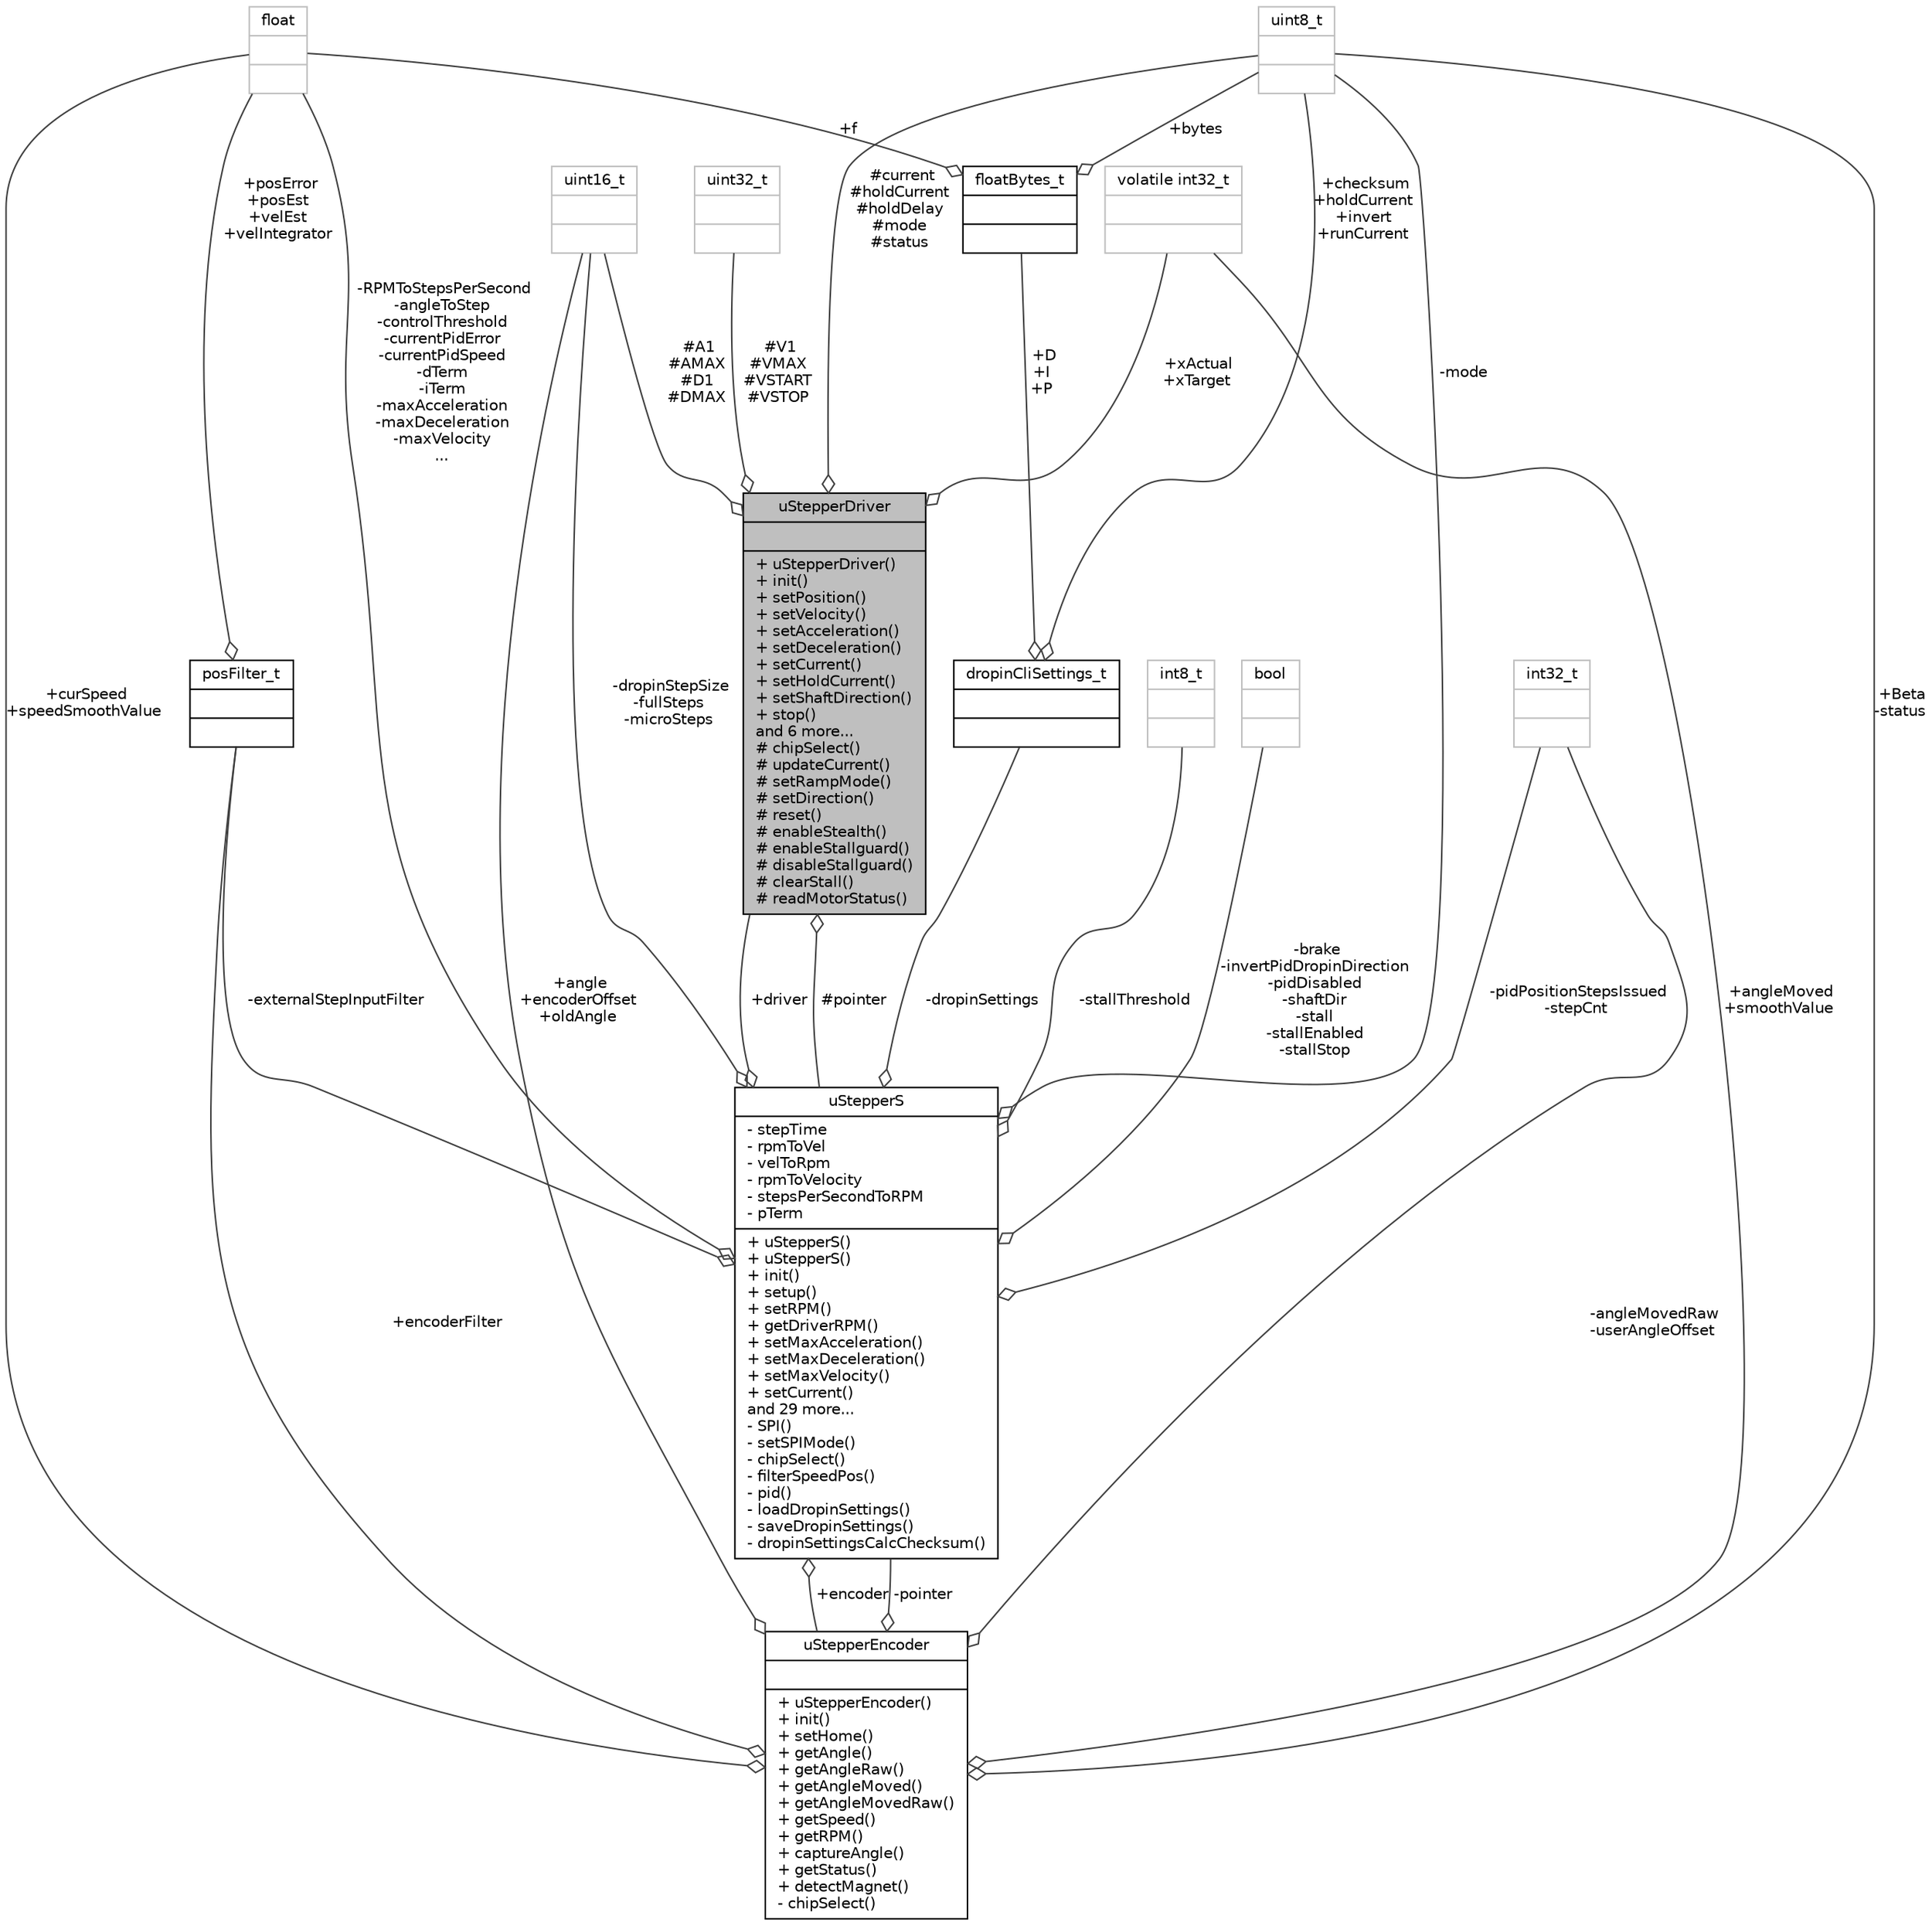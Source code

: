 digraph "uStepperDriver"
{
 // LATEX_PDF_SIZE
  edge [fontname="Helvetica",fontsize="10",labelfontname="Helvetica",labelfontsize="10"];
  node [fontname="Helvetica",fontsize="10",shape=record];
  Node1 [label="{uStepperDriver\n||+ uStepperDriver()\l+ init()\l+ setPosition()\l+ setVelocity()\l+ setAcceleration()\l+ setDeceleration()\l+ setCurrent()\l+ setHoldCurrent()\l+ setShaftDirection()\l+ stop()\land 6 more...\l# chipSelect()\l# updateCurrent()\l# setRampMode()\l# setDirection()\l# reset()\l# enableStealth()\l# enableStallguard()\l# disableStallguard()\l# clearStall()\l# readMotorStatus()\l}",height=0.2,width=0.4,color="black", fillcolor="grey75", style="filled", fontcolor="black",tooltip="Prototype of class for the TMC5130 Driver."];
  Node2 -> Node1 [color="grey25",fontsize="10",style="solid",label=" #pointer" ,arrowhead="odiamond",fontname="Helvetica"];
  Node2 [label="{uStepperS\n|- stepTime\l- rpmToVel\l- velToRpm\l- rpmToVelocity\l- stepsPerSecondToRPM\l- pTerm\l|+ uStepperS()\l+ uStepperS()\l+ init()\l+ setup()\l+ setRPM()\l+ getDriverRPM()\l+ setMaxAcceleration()\l+ setMaxDeceleration()\l+ setMaxVelocity()\l+ setCurrent()\land 29 more...\l- SPI()\l- setSPIMode()\l- chipSelect()\l- filterSpeedPos()\l- pid()\l- loadDropinSettings()\l- saveDropinSettings()\l- dropinSettingsCalcChecksum()\l}",height=0.2,width=0.4,color="black", fillcolor="white", style="filled",URL="$classuStepperS.html",tooltip="Prototype of class for accessing all features of the uStepper S in a single object."];
  Node3 -> Node2 [color="grey25",fontsize="10",style="solid",label=" -stallThreshold" ,arrowhead="odiamond",fontname="Helvetica"];
  Node3 [label="{int8_t\n||}",height=0.2,width=0.4,color="grey75", fillcolor="white", style="filled",tooltip=" "];
  Node4 -> Node2 [color="grey25",fontsize="10",style="solid",label=" +encoder" ,arrowhead="odiamond",fontname="Helvetica"];
  Node4 [label="{uStepperEncoder\n||+ uStepperEncoder()\l+ init()\l+ setHome()\l+ getAngle()\l+ getAngleRaw()\l+ getAngleMoved()\l+ getAngleMovedRaw()\l+ getSpeed()\l+ getRPM()\l+ captureAngle()\l+ getStatus()\l+ detectMagnet()\l- chipSelect()\l}",height=0.2,width=0.4,color="black", fillcolor="white", style="filled",URL="$classuStepperEncoder.html",tooltip="Prototype of class for the AEAT8800-Q24 encoder."];
  Node2 -> Node4 [color="grey25",fontsize="10",style="solid",label=" -pointer" ,arrowhead="odiamond",fontname="Helvetica"];
  Node5 -> Node4 [color="grey25",fontsize="10",style="solid",label=" +angle\n+encoderOffset\n+oldAngle" ,arrowhead="odiamond",fontname="Helvetica"];
  Node5 [label="{uint16_t\n||}",height=0.2,width=0.4,color="grey75", fillcolor="white", style="filled",tooltip=" "];
  Node6 -> Node4 [color="grey25",fontsize="10",style="solid",label=" +curSpeed\n+speedSmoothValue" ,arrowhead="odiamond",fontname="Helvetica"];
  Node6 [label="{float\n||}",height=0.2,width=0.4,color="grey75", fillcolor="white", style="filled",tooltip=" "];
  Node7 -> Node4 [color="grey25",fontsize="10",style="solid",label=" -angleMovedRaw\n-userAngleOffset" ,arrowhead="odiamond",fontname="Helvetica"];
  Node7 [label="{int32_t\n||}",height=0.2,width=0.4,color="grey75", fillcolor="white", style="filled",tooltip=" "];
  Node8 -> Node4 [color="grey25",fontsize="10",style="solid",label=" +angleMoved\n+smoothValue" ,arrowhead="odiamond",fontname="Helvetica"];
  Node8 [label="{volatile int32_t\n||}",height=0.2,width=0.4,color="grey75", fillcolor="white", style="filled",tooltip=" "];
  Node9 -> Node4 [color="grey25",fontsize="10",style="solid",label=" +Beta\n-status" ,arrowhead="odiamond",fontname="Helvetica"];
  Node9 [label="{uint8_t\n||}",height=0.2,width=0.4,color="grey75", fillcolor="white", style="filled",tooltip=" "];
  Node10 -> Node4 [color="grey25",fontsize="10",style="solid",label=" +encoderFilter" ,arrowhead="odiamond",fontname="Helvetica"];
  Node10 [label="{posFilter_t\n||}",height=0.2,width=0.4,color="black", fillcolor="white", style="filled",URL="$structposFilter__t.html",tooltip="Struct for encoder velocity estimator."];
  Node6 -> Node10 [color="grey25",fontsize="10",style="solid",label=" +posError\n+posEst\n+velEst\n+velIntegrator" ,arrowhead="odiamond",fontname="Helvetica"];
  Node5 -> Node2 [color="grey25",fontsize="10",style="solid",label=" -dropinStepSize\n-fullSteps\n-microSteps" ,arrowhead="odiamond",fontname="Helvetica"];
  Node6 -> Node2 [color="grey25",fontsize="10",style="solid",label=" -RPMToStepsPerSecond\n-angleToStep\n-controlThreshold\n-currentPidError\n-currentPidSpeed\n-dTerm\n-iTerm\n-maxAcceleration\n-maxDeceleration\n-maxVelocity\n..." ,arrowhead="odiamond",fontname="Helvetica"];
  Node7 -> Node2 [color="grey25",fontsize="10",style="solid",label=" -pidPositionStepsIssued\n-stepCnt" ,arrowhead="odiamond",fontname="Helvetica"];
  Node9 -> Node2 [color="grey25",fontsize="10",style="solid",label=" -mode" ,arrowhead="odiamond",fontname="Helvetica"];
  Node10 -> Node2 [color="grey25",fontsize="10",style="solid",label=" -externalStepInputFilter" ,arrowhead="odiamond",fontname="Helvetica"];
  Node11 -> Node2 [color="grey25",fontsize="10",style="solid",label=" -brake\n-invertPidDropinDirection\n-pidDisabled\n-shaftDir\n-stall\n-stallEnabled\n-stallStop" ,arrowhead="odiamond",fontname="Helvetica"];
  Node11 [label="{bool\n||}",height=0.2,width=0.4,color="grey75", fillcolor="white", style="filled",tooltip=" "];
  Node1 -> Node2 [color="grey25",fontsize="10",style="solid",label=" +driver" ,arrowhead="odiamond",fontname="Helvetica"];
  Node12 -> Node2 [color="grey25",fontsize="10",style="solid",label=" -dropinSettings" ,arrowhead="odiamond",fontname="Helvetica"];
  Node12 [label="{dropinCliSettings_t\n||}",height=0.2,width=0.4,color="black", fillcolor="white", style="filled",URL="$structdropinCliSettings__t.html",tooltip="Struct to store dropin settings."];
  Node9 -> Node12 [color="grey25",fontsize="10",style="solid",label=" +checksum\n+holdCurrent\n+invert\n+runCurrent" ,arrowhead="odiamond",fontname="Helvetica"];
  Node13 -> Node12 [color="grey25",fontsize="10",style="solid",label=" +D\n+I\n+P" ,arrowhead="odiamond",fontname="Helvetica"];
  Node13 [label="{floatBytes_t\n||}",height=0.2,width=0.4,color="black", fillcolor="white", style="filled",URL="$unionfloatBytes__t.html",tooltip="Union to easily split a float into its binary representation."];
  Node6 -> Node13 [color="grey25",fontsize="10",style="solid",label=" +f" ,arrowhead="odiamond",fontname="Helvetica"];
  Node9 -> Node13 [color="grey25",fontsize="10",style="solid",label=" +bytes" ,arrowhead="odiamond",fontname="Helvetica"];
  Node5 -> Node1 [color="grey25",fontsize="10",style="solid",label=" #A1\n#AMAX\n#D1\n#DMAX" ,arrowhead="odiamond",fontname="Helvetica"];
  Node8 -> Node1 [color="grey25",fontsize="10",style="solid",label=" +xActual\n+xTarget" ,arrowhead="odiamond",fontname="Helvetica"];
  Node14 -> Node1 [color="grey25",fontsize="10",style="solid",label=" #V1\n#VMAX\n#VSTART\n#VSTOP" ,arrowhead="odiamond",fontname="Helvetica"];
  Node14 [label="{uint32_t\n||}",height=0.2,width=0.4,color="grey75", fillcolor="white", style="filled",tooltip=" "];
  Node9 -> Node1 [color="grey25",fontsize="10",style="solid",label=" #current\n#holdCurrent\n#holdDelay\n#mode\n#status" ,arrowhead="odiamond",fontname="Helvetica"];
}
